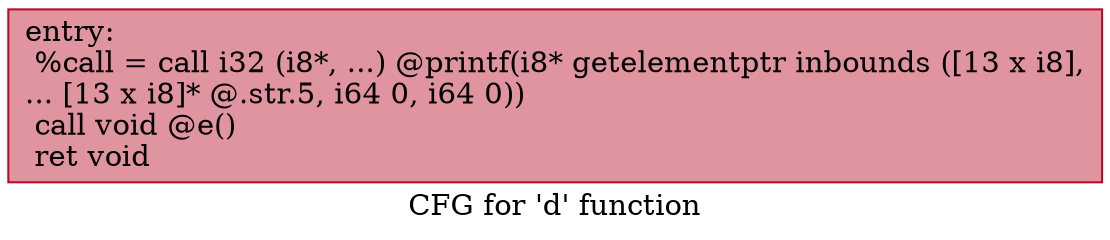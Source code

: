 digraph "CFG for 'd' function" {
	label="CFG for 'd' function";

	Node0x55b37e300e00 [shape=record,color="#b70d28ff", style=filled, fillcolor="#b70d2870",label="{entry:\l  %call = call i32 (i8*, ...) @printf(i8* getelementptr inbounds ([13 x i8],\l... [13 x i8]* @.str.5, i64 0, i64 0))\l  call void @e()\l  ret void\l}"];
}

